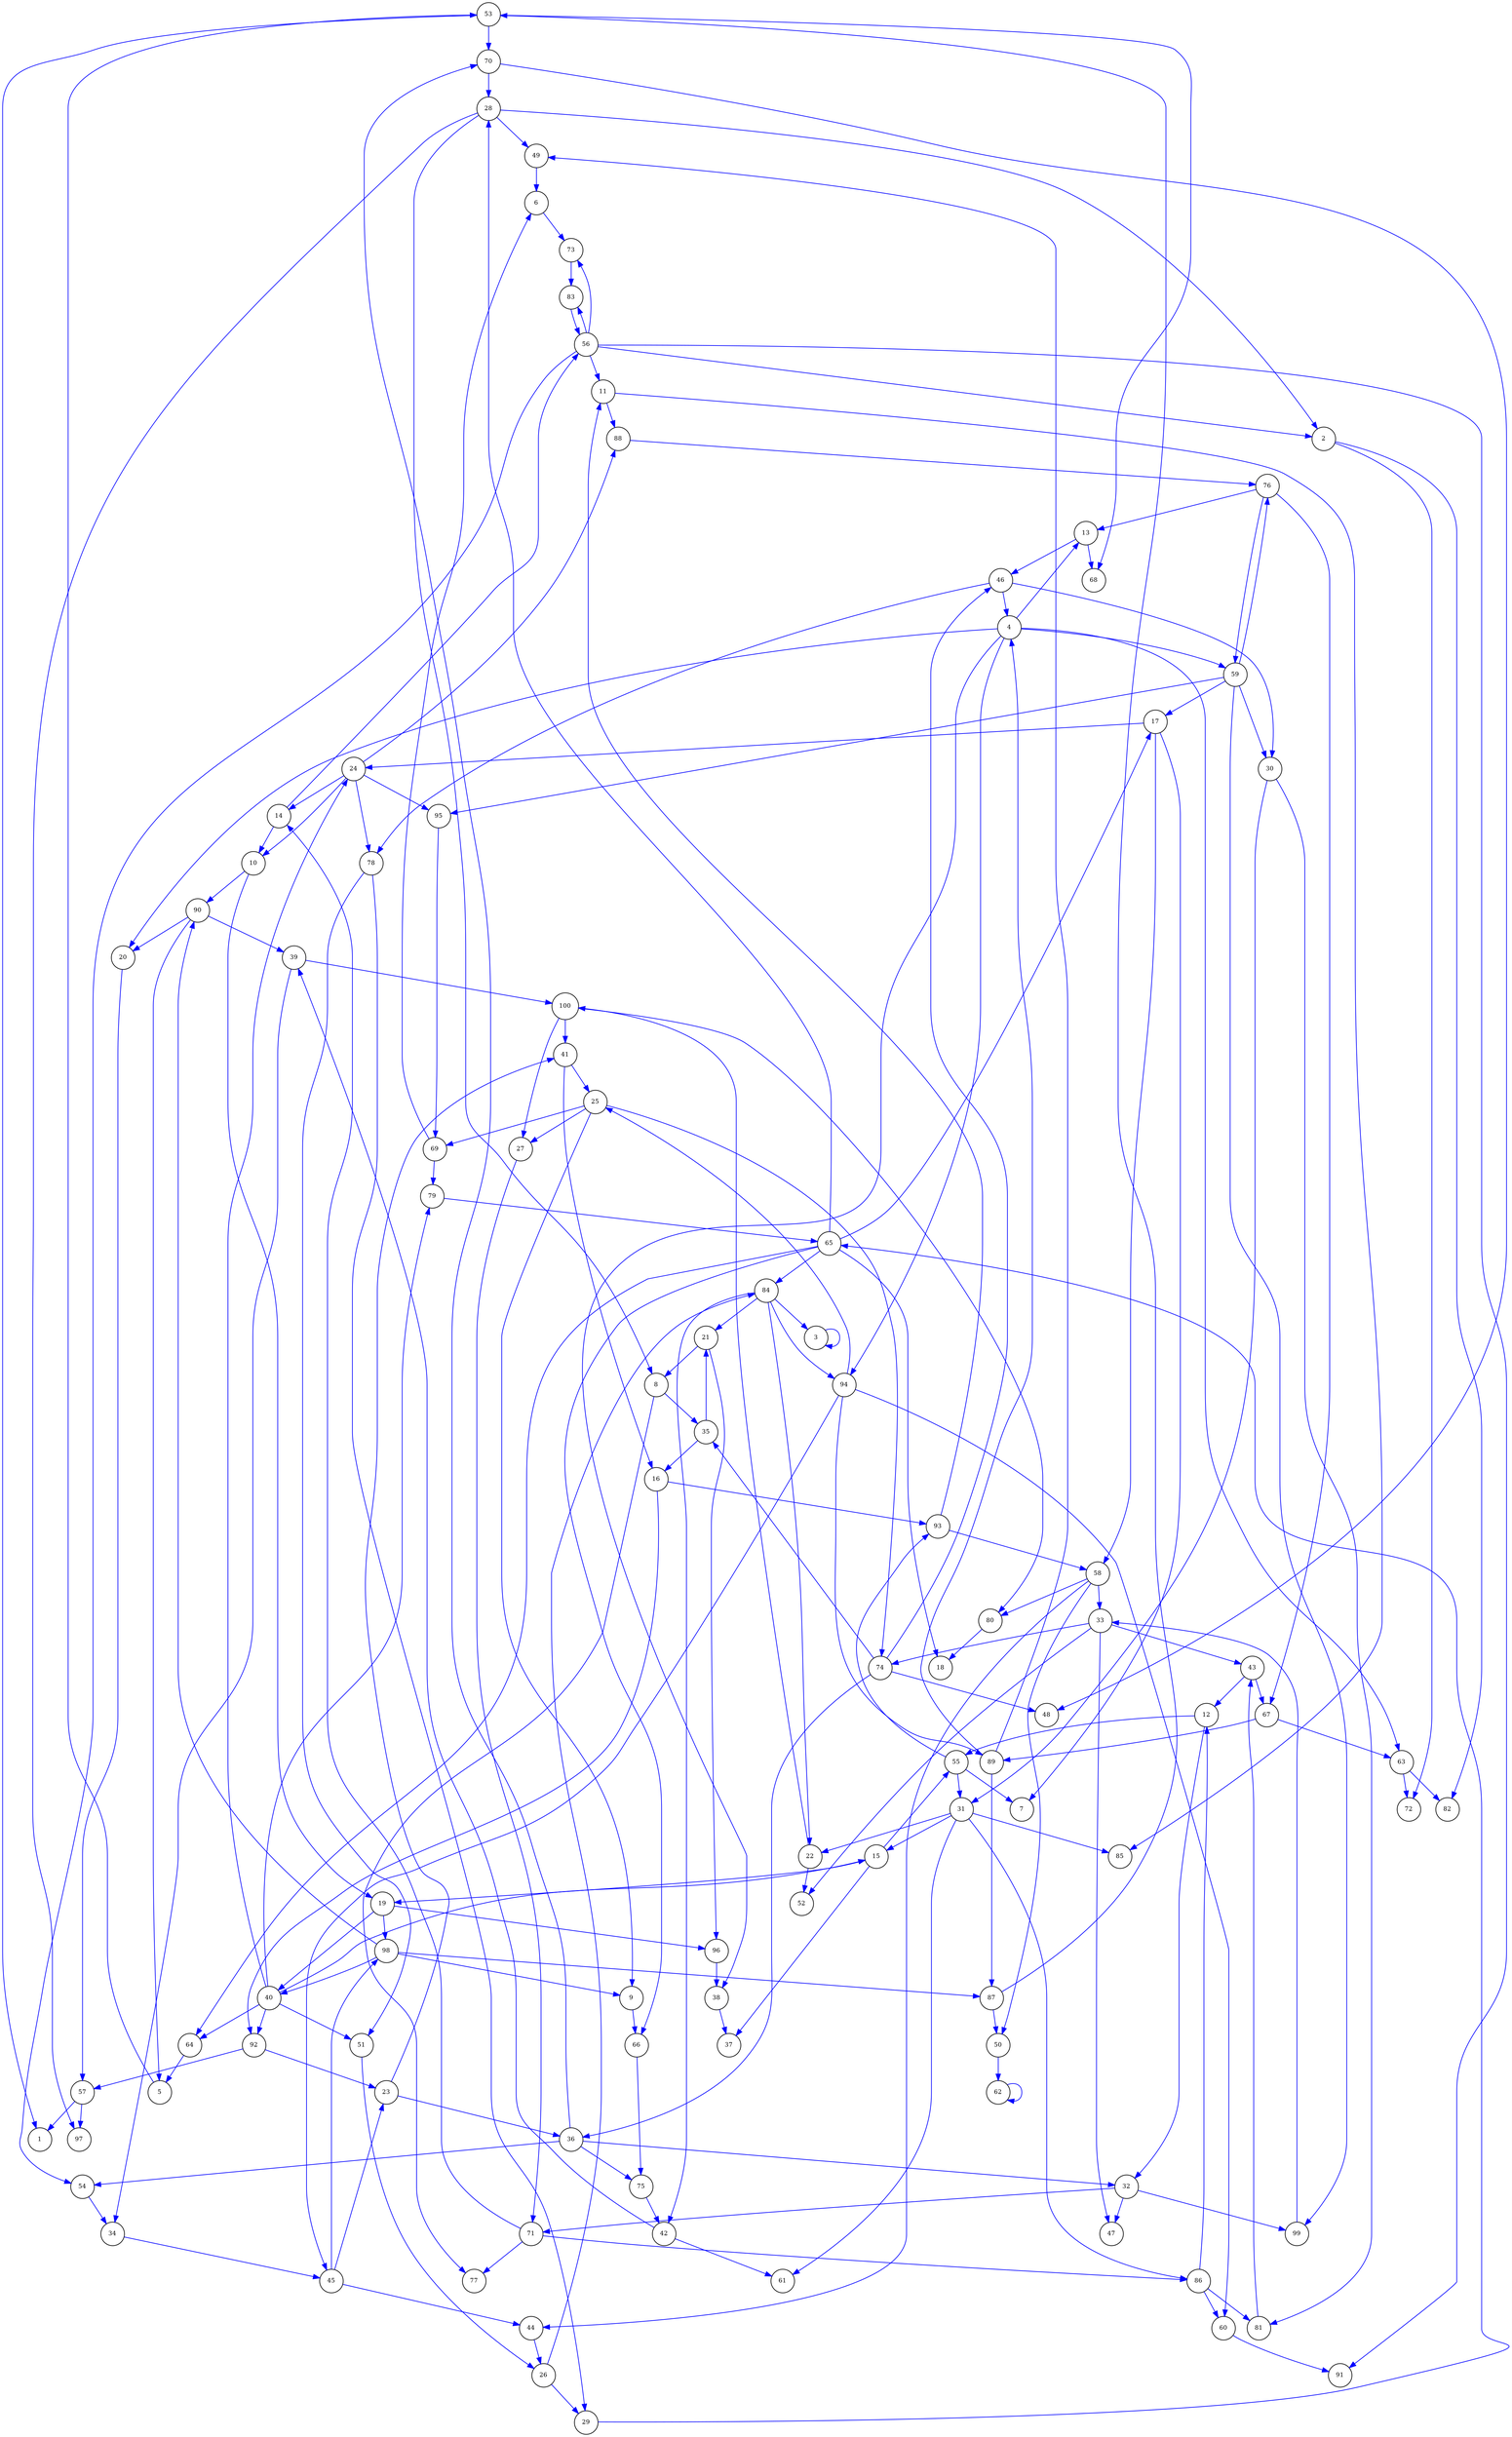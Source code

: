 digraph "netowrk100-200" {
	graph
	[
		center="true"
		overlap="false"
		Damping=0.999
		maxiter=1000000
		splines="true"
		epsilon=0.0000001
		ratio="auto"
	]

	node
	[
		fontsize=9
		shape="circle"
	]

	edge
	[
		fontsize=9
		color="blue"
		arrowhead="normal"
	]

	57 -> 1
	53 -> 1
	28 -> 2
	56 -> 2
	84 -> 3
	3 -> 3
	46 -> 4
	89 -> 4
	90 -> 5
	64 -> 5
	69 -> 6
	49 -> 6
	17 -> 7
	55 -> 7
	28 -> 8
	21 -> 8
	98 -> 9
	25 -> 9
	14 -> 10
	24 -> 10
	56 -> 11
	93 -> 11
	43 -> 12
	86 -> 12
	4 -> 13
	76 -> 13
	24 -> 14
	71 -> 14
	40 -> 15
	31 -> 15
	41 -> 16
	35 -> 16
	65 -> 17
	59 -> 17
	65 -> 18
	80 -> 18
	10 -> 19
	15 -> 19
	4 -> 20
	90 -> 20
	84 -> 21
	35 -> 21
	84 -> 22
	31 -> 22
	45 -> 23
	92 -> 23
	17 -> 24
	40 -> 24
	41 -> 25
	94 -> 25
	51 -> 26
	44 -> 26
	25 -> 27
	100 -> 27
	65 -> 28
	70 -> 28
	26 -> 29
	78 -> 29
	46 -> 30
	59 -> 30
	55 -> 31
	30 -> 31
	12 -> 32
	36 -> 32
	58 -> 33
	99 -> 33
	39 -> 34
	54 -> 34
	74 -> 35
	8 -> 35
	74 -> 36
	23 -> 36
	38 -> 37
	15 -> 37
	4 -> 38
	96 -> 38
	90 -> 39
	42 -> 39
	98 -> 40
	19 -> 40
	23 -> 41
	100 -> 41
	84 -> 42
	75 -> 42
	81 -> 43
	33 -> 43
	45 -> 44
	58 -> 44
	34 -> 45
	94 -> 45
	13 -> 46
	74 -> 46
	32 -> 47
	33 -> 47
	70 -> 48
	74 -> 48
	89 -> 49
	28 -> 49
	58 -> 50
	87 -> 50
	78 -> 51
	40 -> 51
	33 -> 52
	22 -> 52
	87 -> 53
	5 -> 53
	56 -> 54
	36 -> 54
	12 -> 55
	15 -> 55
	83 -> 56
	14 -> 56
	20 -> 57
	92 -> 57
	17 -> 58
	93 -> 58
	4 -> 59
	76 -> 59
	86 -> 60
	94 -> 60
	31 -> 61
	42 -> 61
	50 -> 62
	62 -> 62
	4 -> 63
	67 -> 63
	65 -> 64
	40 -> 64
	29 -> 65
	79 -> 65
	9 -> 66
	65 -> 66
	76 -> 67
	43 -> 67
	53 -> 68
	13 -> 68
	95 -> 69
	25 -> 69
	53 -> 70
	36 -> 70
	32 -> 71
	27 -> 71
	2 -> 72
	63 -> 72
	6 -> 73
	56 -> 73
	33 -> 74
	25 -> 74
	36 -> 75
	66 -> 75
	88 -> 76
	59 -> 76
	71 -> 77
	8 -> 77
	24 -> 78
	46 -> 78
	40 -> 79
	69 -> 79
	58 -> 80
	100 -> 80
	86 -> 81
	30 -> 81
	63 -> 82
	2 -> 82
	73 -> 83
	56 -> 83
	65 -> 84
	26 -> 84
	11 -> 85
	31 -> 85
	71 -> 86
	31 -> 86
	98 -> 87
	89 -> 87
	24 -> 88
	11 -> 88
	67 -> 89
	94 -> 89
	10 -> 90
	98 -> 90
	60 -> 91
	56 -> 91
	16 -> 92
	40 -> 92
	16 -> 93
	55 -> 93
	4 -> 94
	84 -> 94
	24 -> 95
	59 -> 95
	21 -> 96
	19 -> 96
	28 -> 97
	57 -> 97
	45 -> 98
	19 -> 98
	59 -> 99
	32 -> 99
	39 -> 100
	22 -> 100
}
